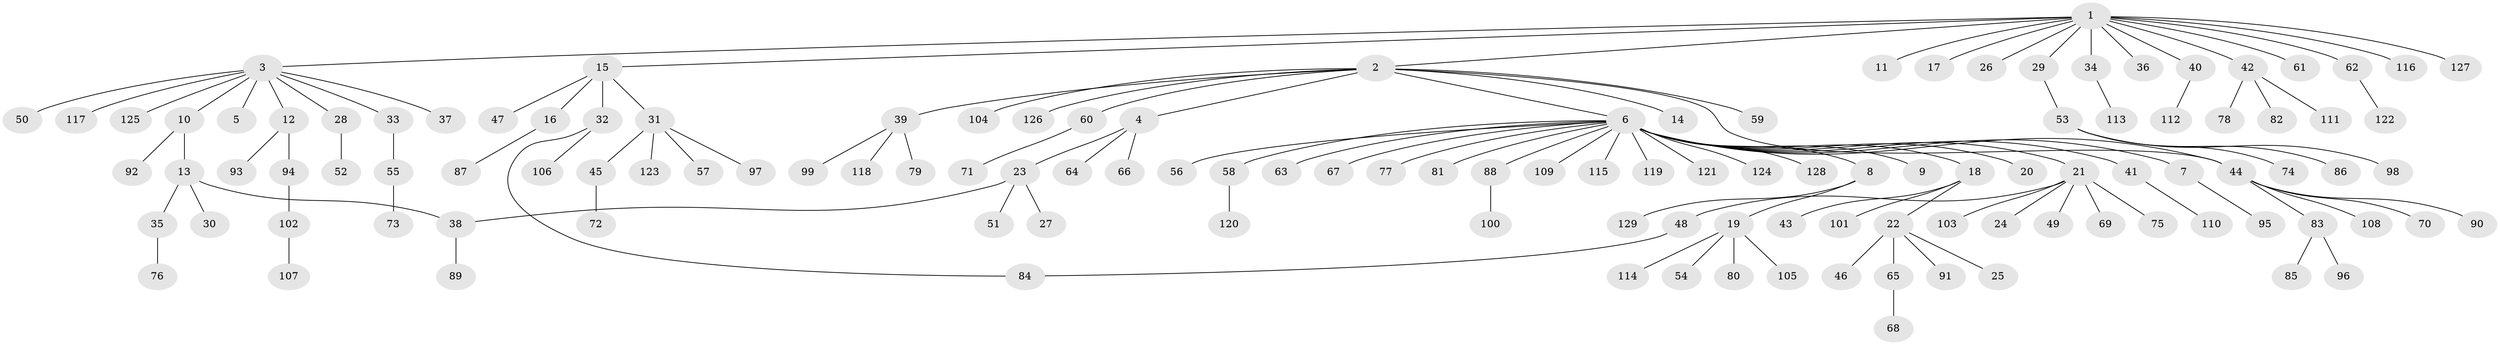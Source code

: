 // Generated by graph-tools (version 1.1) at 2025/01/03/09/25 03:01:47]
// undirected, 129 vertices, 131 edges
graph export_dot {
graph [start="1"]
  node [color=gray90,style=filled];
  1;
  2;
  3;
  4;
  5;
  6;
  7;
  8;
  9;
  10;
  11;
  12;
  13;
  14;
  15;
  16;
  17;
  18;
  19;
  20;
  21;
  22;
  23;
  24;
  25;
  26;
  27;
  28;
  29;
  30;
  31;
  32;
  33;
  34;
  35;
  36;
  37;
  38;
  39;
  40;
  41;
  42;
  43;
  44;
  45;
  46;
  47;
  48;
  49;
  50;
  51;
  52;
  53;
  54;
  55;
  56;
  57;
  58;
  59;
  60;
  61;
  62;
  63;
  64;
  65;
  66;
  67;
  68;
  69;
  70;
  71;
  72;
  73;
  74;
  75;
  76;
  77;
  78;
  79;
  80;
  81;
  82;
  83;
  84;
  85;
  86;
  87;
  88;
  89;
  90;
  91;
  92;
  93;
  94;
  95;
  96;
  97;
  98;
  99;
  100;
  101;
  102;
  103;
  104;
  105;
  106;
  107;
  108;
  109;
  110;
  111;
  112;
  113;
  114;
  115;
  116;
  117;
  118;
  119;
  120;
  121;
  122;
  123;
  124;
  125;
  126;
  127;
  128;
  129;
  1 -- 2;
  1 -- 3;
  1 -- 11;
  1 -- 15;
  1 -- 17;
  1 -- 26;
  1 -- 29;
  1 -- 34;
  1 -- 36;
  1 -- 40;
  1 -- 42;
  1 -- 61;
  1 -- 62;
  1 -- 116;
  1 -- 127;
  2 -- 4;
  2 -- 6;
  2 -- 14;
  2 -- 39;
  2 -- 44;
  2 -- 59;
  2 -- 60;
  2 -- 104;
  2 -- 126;
  3 -- 5;
  3 -- 10;
  3 -- 12;
  3 -- 28;
  3 -- 33;
  3 -- 37;
  3 -- 50;
  3 -- 117;
  3 -- 125;
  4 -- 23;
  4 -- 64;
  4 -- 66;
  6 -- 7;
  6 -- 8;
  6 -- 9;
  6 -- 18;
  6 -- 20;
  6 -- 21;
  6 -- 41;
  6 -- 44;
  6 -- 56;
  6 -- 58;
  6 -- 63;
  6 -- 67;
  6 -- 77;
  6 -- 81;
  6 -- 88;
  6 -- 109;
  6 -- 115;
  6 -- 119;
  6 -- 121;
  6 -- 124;
  6 -- 128;
  7 -- 95;
  8 -- 19;
  8 -- 129;
  10 -- 13;
  10 -- 92;
  12 -- 93;
  12 -- 94;
  13 -- 30;
  13 -- 35;
  13 -- 38;
  15 -- 16;
  15 -- 31;
  15 -- 32;
  15 -- 47;
  16 -- 87;
  18 -- 22;
  18 -- 43;
  18 -- 101;
  19 -- 54;
  19 -- 80;
  19 -- 105;
  19 -- 114;
  21 -- 24;
  21 -- 48;
  21 -- 49;
  21 -- 69;
  21 -- 75;
  21 -- 103;
  22 -- 25;
  22 -- 46;
  22 -- 65;
  22 -- 91;
  23 -- 27;
  23 -- 38;
  23 -- 51;
  28 -- 52;
  29 -- 53;
  31 -- 45;
  31 -- 57;
  31 -- 97;
  31 -- 123;
  32 -- 84;
  32 -- 106;
  33 -- 55;
  34 -- 113;
  35 -- 76;
  38 -- 89;
  39 -- 79;
  39 -- 99;
  39 -- 118;
  40 -- 112;
  41 -- 110;
  42 -- 78;
  42 -- 82;
  42 -- 111;
  44 -- 70;
  44 -- 83;
  44 -- 90;
  44 -- 108;
  45 -- 72;
  48 -- 84;
  53 -- 74;
  53 -- 86;
  53 -- 98;
  55 -- 73;
  58 -- 120;
  60 -- 71;
  62 -- 122;
  65 -- 68;
  83 -- 85;
  83 -- 96;
  88 -- 100;
  94 -- 102;
  102 -- 107;
}
